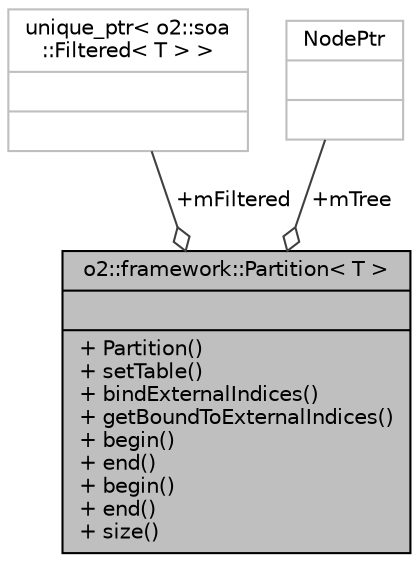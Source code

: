 digraph "o2::framework::Partition&lt; T &gt;"
{
 // INTERACTIVE_SVG=YES
  bgcolor="transparent";
  edge [fontname="Helvetica",fontsize="10",labelfontname="Helvetica",labelfontsize="10"];
  node [fontname="Helvetica",fontsize="10",shape=record];
  Node3 [label="{o2::framework::Partition\< T \>\n||+ Partition()\l+ setTable()\l+ bindExternalIndices()\l+ getBoundToExternalIndices()\l+ begin()\l+ end()\l+ begin()\l+ end()\l+ size()\l}",height=0.2,width=0.4,color="black", fillcolor="grey75", style="filled", fontcolor="black"];
  Node4 -> Node3 [color="grey25",fontsize="10",style="solid",label=" +mFiltered" ,arrowhead="odiamond",fontname="Helvetica"];
  Node4 [label="{unique_ptr\< o2::soa\l::Filtered\< T \> \>\n||}",height=0.2,width=0.4,color="grey75"];
  Node5 -> Node3 [color="grey25",fontsize="10",style="solid",label=" +mTree" ,arrowhead="odiamond",fontname="Helvetica"];
  Node5 [label="{NodePtr\n||}",height=0.2,width=0.4,color="grey75"];
}
